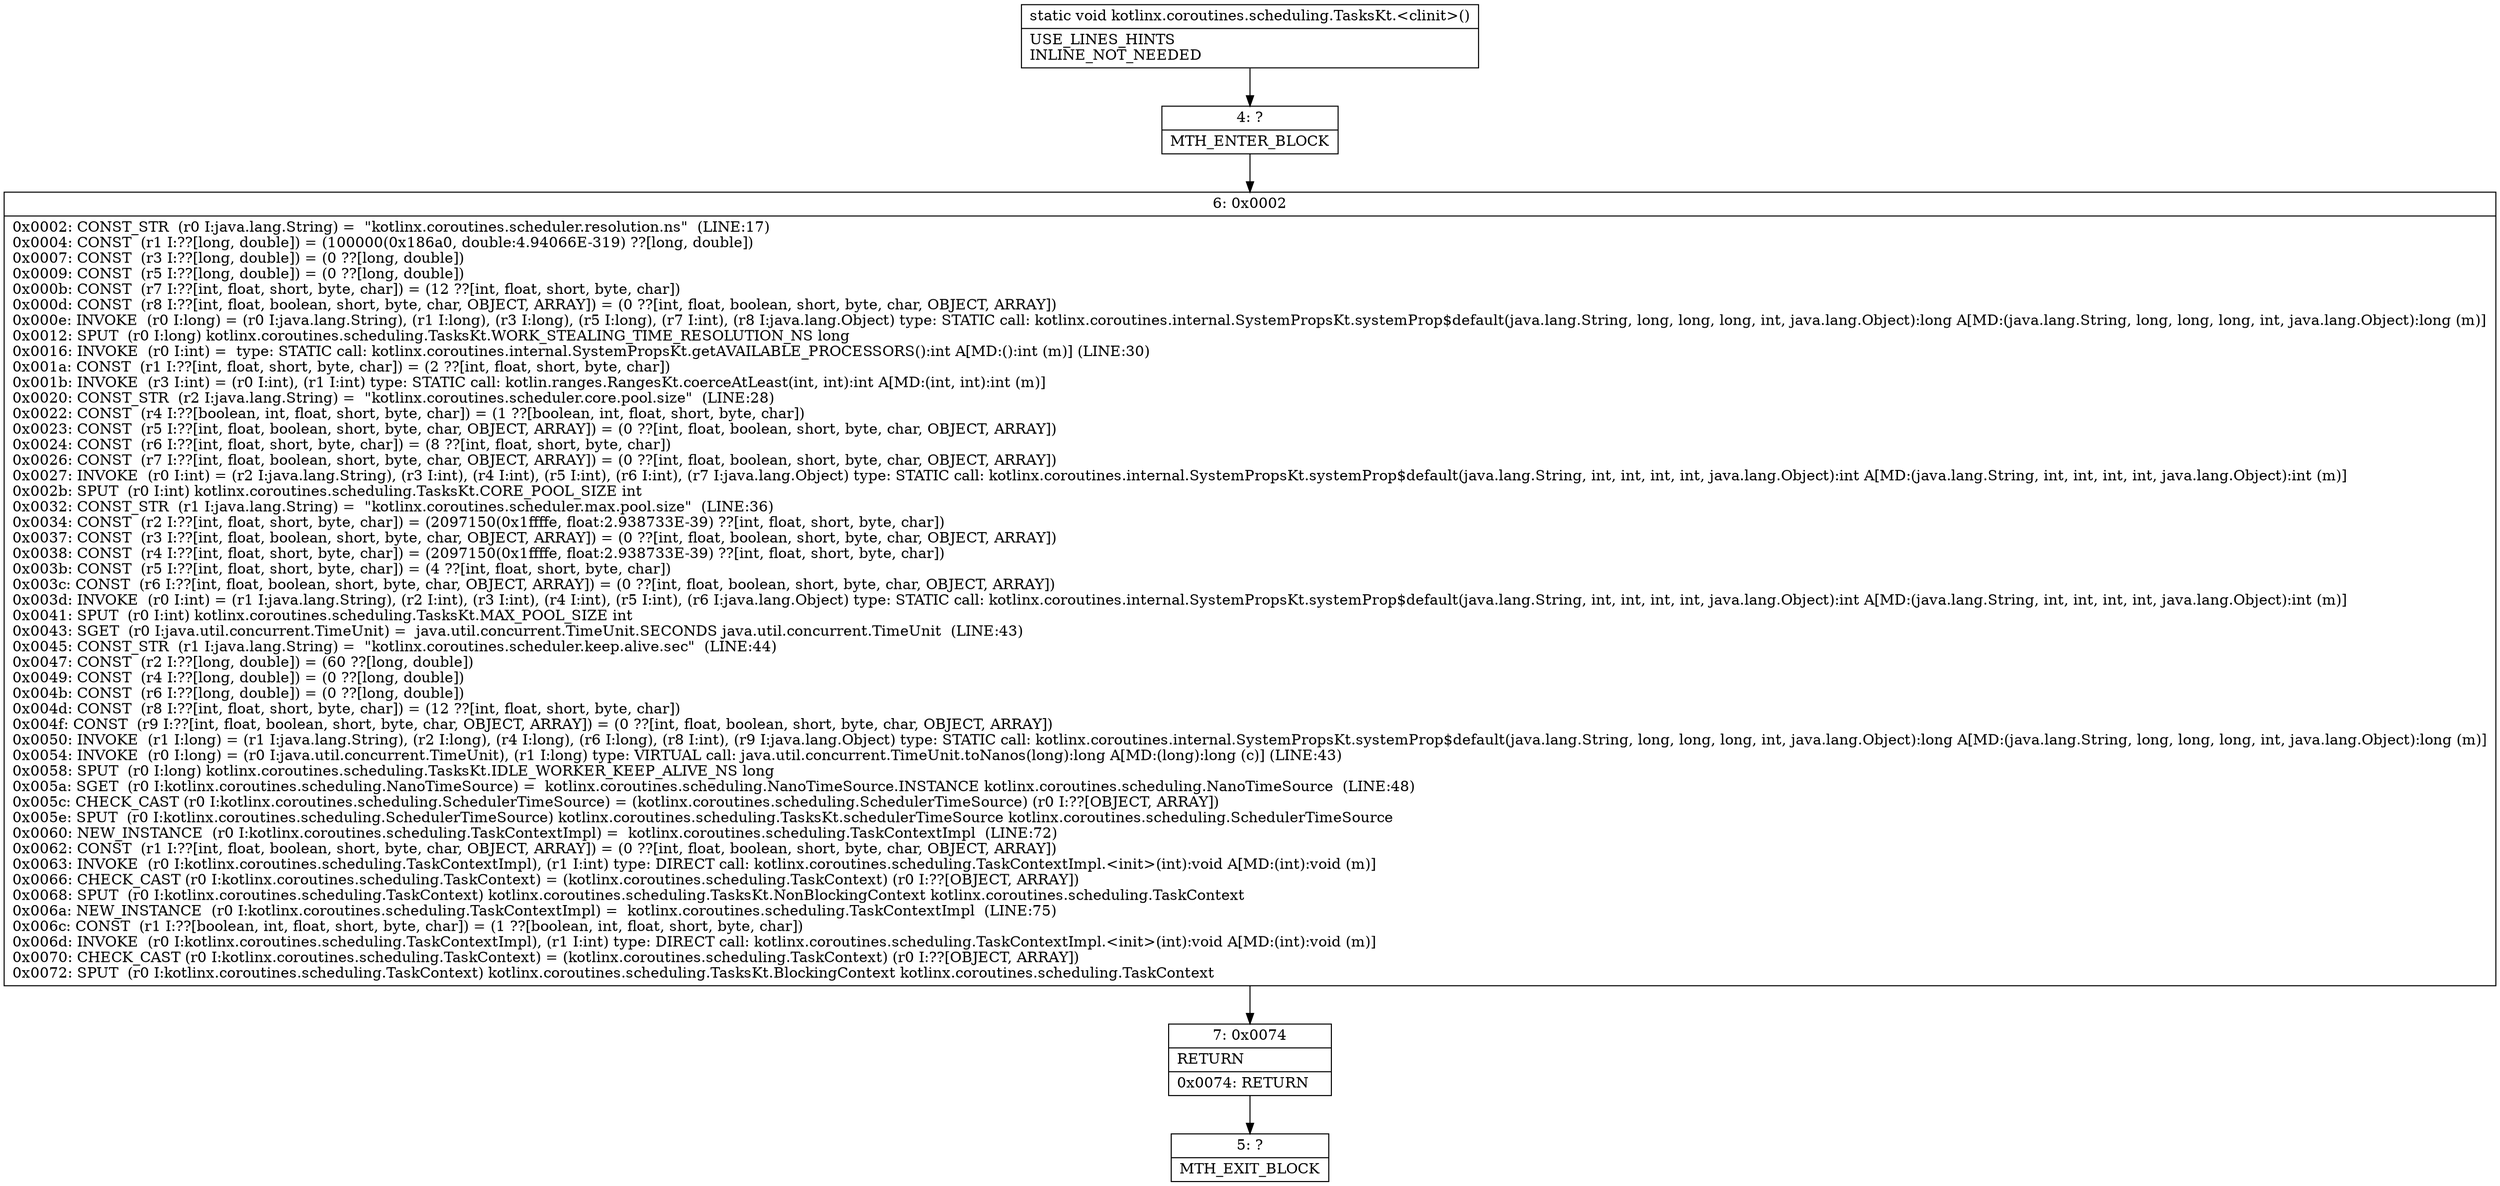 digraph "CFG forkotlinx.coroutines.scheduling.TasksKt.\<clinit\>()V" {
Node_4 [shape=record,label="{4\:\ ?|MTH_ENTER_BLOCK\l}"];
Node_6 [shape=record,label="{6\:\ 0x0002|0x0002: CONST_STR  (r0 I:java.lang.String) =  \"kotlinx.coroutines.scheduler.resolution.ns\"  (LINE:17)\l0x0004: CONST  (r1 I:??[long, double]) = (100000(0x186a0, double:4.94066E\-319) ??[long, double]) \l0x0007: CONST  (r3 I:??[long, double]) = (0 ??[long, double]) \l0x0009: CONST  (r5 I:??[long, double]) = (0 ??[long, double]) \l0x000b: CONST  (r7 I:??[int, float, short, byte, char]) = (12 ??[int, float, short, byte, char]) \l0x000d: CONST  (r8 I:??[int, float, boolean, short, byte, char, OBJECT, ARRAY]) = (0 ??[int, float, boolean, short, byte, char, OBJECT, ARRAY]) \l0x000e: INVOKE  (r0 I:long) = (r0 I:java.lang.String), (r1 I:long), (r3 I:long), (r5 I:long), (r7 I:int), (r8 I:java.lang.Object) type: STATIC call: kotlinx.coroutines.internal.SystemPropsKt.systemProp$default(java.lang.String, long, long, long, int, java.lang.Object):long A[MD:(java.lang.String, long, long, long, int, java.lang.Object):long (m)]\l0x0012: SPUT  (r0 I:long) kotlinx.coroutines.scheduling.TasksKt.WORK_STEALING_TIME_RESOLUTION_NS long \l0x0016: INVOKE  (r0 I:int) =  type: STATIC call: kotlinx.coroutines.internal.SystemPropsKt.getAVAILABLE_PROCESSORS():int A[MD:():int (m)] (LINE:30)\l0x001a: CONST  (r1 I:??[int, float, short, byte, char]) = (2 ??[int, float, short, byte, char]) \l0x001b: INVOKE  (r3 I:int) = (r0 I:int), (r1 I:int) type: STATIC call: kotlin.ranges.RangesKt.coerceAtLeast(int, int):int A[MD:(int, int):int (m)]\l0x0020: CONST_STR  (r2 I:java.lang.String) =  \"kotlinx.coroutines.scheduler.core.pool.size\"  (LINE:28)\l0x0022: CONST  (r4 I:??[boolean, int, float, short, byte, char]) = (1 ??[boolean, int, float, short, byte, char]) \l0x0023: CONST  (r5 I:??[int, float, boolean, short, byte, char, OBJECT, ARRAY]) = (0 ??[int, float, boolean, short, byte, char, OBJECT, ARRAY]) \l0x0024: CONST  (r6 I:??[int, float, short, byte, char]) = (8 ??[int, float, short, byte, char]) \l0x0026: CONST  (r7 I:??[int, float, boolean, short, byte, char, OBJECT, ARRAY]) = (0 ??[int, float, boolean, short, byte, char, OBJECT, ARRAY]) \l0x0027: INVOKE  (r0 I:int) = (r2 I:java.lang.String), (r3 I:int), (r4 I:int), (r5 I:int), (r6 I:int), (r7 I:java.lang.Object) type: STATIC call: kotlinx.coroutines.internal.SystemPropsKt.systemProp$default(java.lang.String, int, int, int, int, java.lang.Object):int A[MD:(java.lang.String, int, int, int, int, java.lang.Object):int (m)]\l0x002b: SPUT  (r0 I:int) kotlinx.coroutines.scheduling.TasksKt.CORE_POOL_SIZE int \l0x0032: CONST_STR  (r1 I:java.lang.String) =  \"kotlinx.coroutines.scheduler.max.pool.size\"  (LINE:36)\l0x0034: CONST  (r2 I:??[int, float, short, byte, char]) = (2097150(0x1ffffe, float:2.938733E\-39) ??[int, float, short, byte, char]) \l0x0037: CONST  (r3 I:??[int, float, boolean, short, byte, char, OBJECT, ARRAY]) = (0 ??[int, float, boolean, short, byte, char, OBJECT, ARRAY]) \l0x0038: CONST  (r4 I:??[int, float, short, byte, char]) = (2097150(0x1ffffe, float:2.938733E\-39) ??[int, float, short, byte, char]) \l0x003b: CONST  (r5 I:??[int, float, short, byte, char]) = (4 ??[int, float, short, byte, char]) \l0x003c: CONST  (r6 I:??[int, float, boolean, short, byte, char, OBJECT, ARRAY]) = (0 ??[int, float, boolean, short, byte, char, OBJECT, ARRAY]) \l0x003d: INVOKE  (r0 I:int) = (r1 I:java.lang.String), (r2 I:int), (r3 I:int), (r4 I:int), (r5 I:int), (r6 I:java.lang.Object) type: STATIC call: kotlinx.coroutines.internal.SystemPropsKt.systemProp$default(java.lang.String, int, int, int, int, java.lang.Object):int A[MD:(java.lang.String, int, int, int, int, java.lang.Object):int (m)]\l0x0041: SPUT  (r0 I:int) kotlinx.coroutines.scheduling.TasksKt.MAX_POOL_SIZE int \l0x0043: SGET  (r0 I:java.util.concurrent.TimeUnit) =  java.util.concurrent.TimeUnit.SECONDS java.util.concurrent.TimeUnit  (LINE:43)\l0x0045: CONST_STR  (r1 I:java.lang.String) =  \"kotlinx.coroutines.scheduler.keep.alive.sec\"  (LINE:44)\l0x0047: CONST  (r2 I:??[long, double]) = (60 ??[long, double]) \l0x0049: CONST  (r4 I:??[long, double]) = (0 ??[long, double]) \l0x004b: CONST  (r6 I:??[long, double]) = (0 ??[long, double]) \l0x004d: CONST  (r8 I:??[int, float, short, byte, char]) = (12 ??[int, float, short, byte, char]) \l0x004f: CONST  (r9 I:??[int, float, boolean, short, byte, char, OBJECT, ARRAY]) = (0 ??[int, float, boolean, short, byte, char, OBJECT, ARRAY]) \l0x0050: INVOKE  (r1 I:long) = (r1 I:java.lang.String), (r2 I:long), (r4 I:long), (r6 I:long), (r8 I:int), (r9 I:java.lang.Object) type: STATIC call: kotlinx.coroutines.internal.SystemPropsKt.systemProp$default(java.lang.String, long, long, long, int, java.lang.Object):long A[MD:(java.lang.String, long, long, long, int, java.lang.Object):long (m)]\l0x0054: INVOKE  (r0 I:long) = (r0 I:java.util.concurrent.TimeUnit), (r1 I:long) type: VIRTUAL call: java.util.concurrent.TimeUnit.toNanos(long):long A[MD:(long):long (c)] (LINE:43)\l0x0058: SPUT  (r0 I:long) kotlinx.coroutines.scheduling.TasksKt.IDLE_WORKER_KEEP_ALIVE_NS long \l0x005a: SGET  (r0 I:kotlinx.coroutines.scheduling.NanoTimeSource) =  kotlinx.coroutines.scheduling.NanoTimeSource.INSTANCE kotlinx.coroutines.scheduling.NanoTimeSource  (LINE:48)\l0x005c: CHECK_CAST (r0 I:kotlinx.coroutines.scheduling.SchedulerTimeSource) = (kotlinx.coroutines.scheduling.SchedulerTimeSource) (r0 I:??[OBJECT, ARRAY]) \l0x005e: SPUT  (r0 I:kotlinx.coroutines.scheduling.SchedulerTimeSource) kotlinx.coroutines.scheduling.TasksKt.schedulerTimeSource kotlinx.coroutines.scheduling.SchedulerTimeSource \l0x0060: NEW_INSTANCE  (r0 I:kotlinx.coroutines.scheduling.TaskContextImpl) =  kotlinx.coroutines.scheduling.TaskContextImpl  (LINE:72)\l0x0062: CONST  (r1 I:??[int, float, boolean, short, byte, char, OBJECT, ARRAY]) = (0 ??[int, float, boolean, short, byte, char, OBJECT, ARRAY]) \l0x0063: INVOKE  (r0 I:kotlinx.coroutines.scheduling.TaskContextImpl), (r1 I:int) type: DIRECT call: kotlinx.coroutines.scheduling.TaskContextImpl.\<init\>(int):void A[MD:(int):void (m)]\l0x0066: CHECK_CAST (r0 I:kotlinx.coroutines.scheduling.TaskContext) = (kotlinx.coroutines.scheduling.TaskContext) (r0 I:??[OBJECT, ARRAY]) \l0x0068: SPUT  (r0 I:kotlinx.coroutines.scheduling.TaskContext) kotlinx.coroutines.scheduling.TasksKt.NonBlockingContext kotlinx.coroutines.scheduling.TaskContext \l0x006a: NEW_INSTANCE  (r0 I:kotlinx.coroutines.scheduling.TaskContextImpl) =  kotlinx.coroutines.scheduling.TaskContextImpl  (LINE:75)\l0x006c: CONST  (r1 I:??[boolean, int, float, short, byte, char]) = (1 ??[boolean, int, float, short, byte, char]) \l0x006d: INVOKE  (r0 I:kotlinx.coroutines.scheduling.TaskContextImpl), (r1 I:int) type: DIRECT call: kotlinx.coroutines.scheduling.TaskContextImpl.\<init\>(int):void A[MD:(int):void (m)]\l0x0070: CHECK_CAST (r0 I:kotlinx.coroutines.scheduling.TaskContext) = (kotlinx.coroutines.scheduling.TaskContext) (r0 I:??[OBJECT, ARRAY]) \l0x0072: SPUT  (r0 I:kotlinx.coroutines.scheduling.TaskContext) kotlinx.coroutines.scheduling.TasksKt.BlockingContext kotlinx.coroutines.scheduling.TaskContext \l}"];
Node_7 [shape=record,label="{7\:\ 0x0074|RETURN\l|0x0074: RETURN   \l}"];
Node_5 [shape=record,label="{5\:\ ?|MTH_EXIT_BLOCK\l}"];
MethodNode[shape=record,label="{static void kotlinx.coroutines.scheduling.TasksKt.\<clinit\>()  | USE_LINES_HINTS\lINLINE_NOT_NEEDED\l}"];
MethodNode -> Node_4;Node_4 -> Node_6;
Node_6 -> Node_7;
Node_7 -> Node_5;
}

